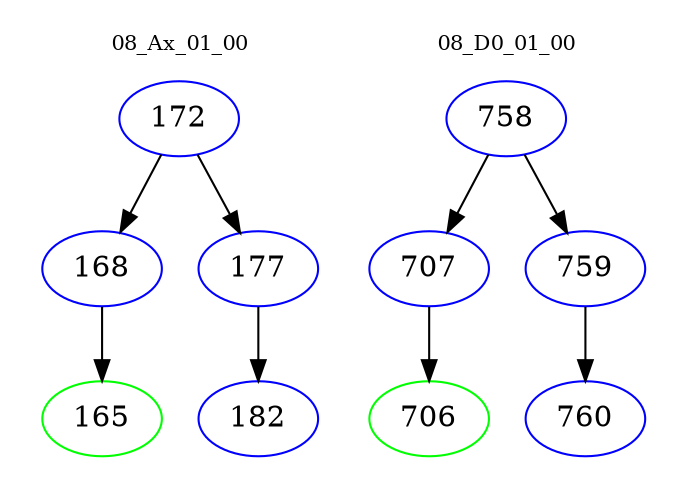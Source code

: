 digraph{
subgraph cluster_0 {
color = white
label = "08_Ax_01_00";
fontsize=10;
T0_172 [label="172", color="blue"]
T0_172 -> T0_168 [color="black"]
T0_168 [label="168", color="blue"]
T0_168 -> T0_165 [color="black"]
T0_165 [label="165", color="green"]
T0_172 -> T0_177 [color="black"]
T0_177 [label="177", color="blue"]
T0_177 -> T0_182 [color="black"]
T0_182 [label="182", color="blue"]
}
subgraph cluster_1 {
color = white
label = "08_D0_01_00";
fontsize=10;
T1_758 [label="758", color="blue"]
T1_758 -> T1_707 [color="black"]
T1_707 [label="707", color="blue"]
T1_707 -> T1_706 [color="black"]
T1_706 [label="706", color="green"]
T1_758 -> T1_759 [color="black"]
T1_759 [label="759", color="blue"]
T1_759 -> T1_760 [color="black"]
T1_760 [label="760", color="blue"]
}
}
